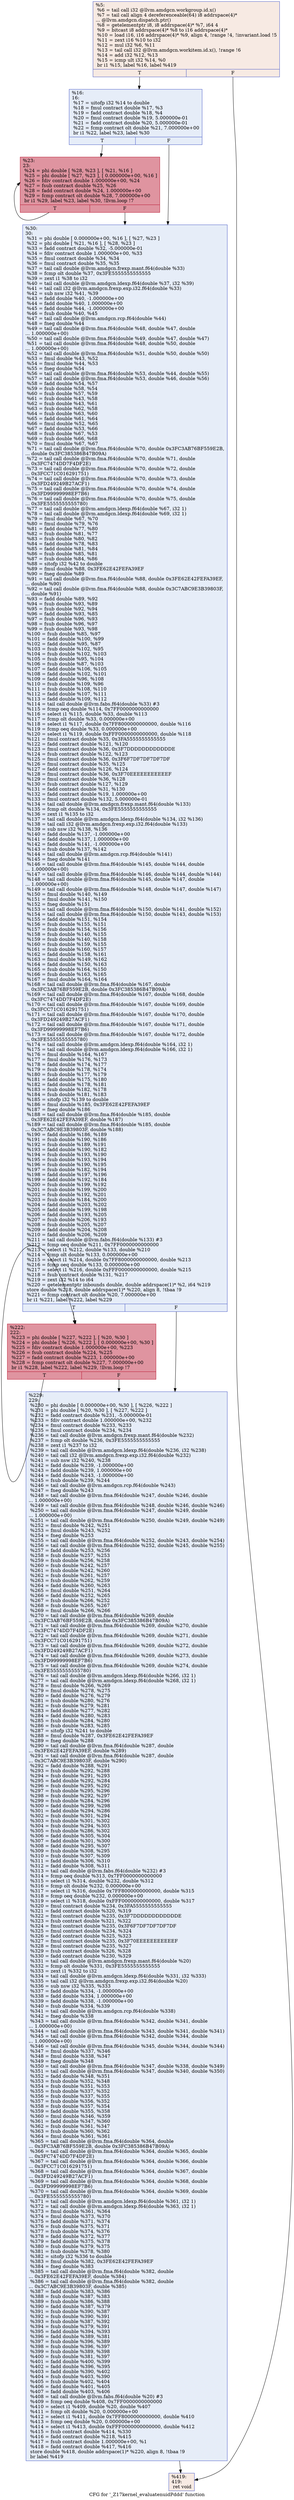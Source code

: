 digraph "CFG for '_Z17kernel_evaluatenuidPddd' function" {
	label="CFG for '_Z17kernel_evaluatenuidPddd' function";

	Node0x5e61470 [shape=record,color="#3d50c3ff", style=filled, fillcolor="#eed0c070",label="{%5:\l  %6 = tail call i32 @llvm.amdgcn.workgroup.id.x()\l  %7 = tail call align 4 dereferenceable(64) i8 addrspace(4)*\l... @llvm.amdgcn.dispatch.ptr()\l  %8 = getelementptr i8, i8 addrspace(4)* %7, i64 4\l  %9 = bitcast i8 addrspace(4)* %8 to i16 addrspace(4)*\l  %10 = load i16, i16 addrspace(4)* %9, align 4, !range !4, !invariant.load !5\l  %11 = zext i16 %10 to i32\l  %12 = mul i32 %6, %11\l  %13 = tail call i32 @llvm.amdgcn.workitem.id.x(), !range !6\l  %14 = add i32 %12, %13\l  %15 = icmp ult i32 %14, %0\l  br i1 %15, label %16, label %419\l|{<s0>T|<s1>F}}"];
	Node0x5e61470:s0 -> Node0x5e63300;
	Node0x5e61470:s1 -> Node0x5e63390;
	Node0x5e63300 [shape=record,color="#3d50c3ff", style=filled, fillcolor="#c7d7f070",label="{%16:\l16:                                               \l  %17 = uitofp i32 %14 to double\l  %18 = fmul contract double %17, %3\l  %19 = fadd contract double %18, %4\l  %20 = fmul contract double %19, 5.000000e-01\l  %21 = fadd contract double %20, 5.000000e-01\l  %22 = fcmp contract olt double %21, 7.000000e+00\l  br i1 %22, label %23, label %30\l|{<s0>T|<s1>F}}"];
	Node0x5e63300:s0 -> Node0x5e64300;
	Node0x5e63300:s1 -> Node0x5e64390;
	Node0x5e64300 [shape=record,color="#b70d28ff", style=filled, fillcolor="#b70d2870",label="{%23:\l23:                                               \l  %24 = phi double [ %28, %23 ], [ %21, %16 ]\l  %25 = phi double [ %27, %23 ], [ 0.000000e+00, %16 ]\l  %26 = fdiv contract double 1.000000e+00, %24\l  %27 = fsub contract double %25, %26\l  %28 = fadd contract double %24, 1.000000e+00\l  %29 = fcmp contract olt double %28, 7.000000e+00\l  br i1 %29, label %23, label %30, !llvm.loop !7\l|{<s0>T|<s1>F}}"];
	Node0x5e64300:s0 -> Node0x5e64300;
	Node0x5e64300:s1 -> Node0x5e64390;
	Node0x5e64390 [shape=record,color="#3d50c3ff", style=filled, fillcolor="#c7d7f070",label="{%30:\l30:                                               \l  %31 = phi double [ 0.000000e+00, %16 ], [ %27, %23 ]\l  %32 = phi double [ %21, %16 ], [ %28, %23 ]\l  %33 = fadd contract double %32, -5.000000e-01\l  %34 = fdiv contract double 1.000000e+00, %33\l  %35 = fmul contract double %34, %34\l  %36 = fmul contract double %35, %35\l  %37 = tail call double @llvm.amdgcn.frexp.mant.f64(double %33)\l  %38 = fcmp olt double %37, 0x3FE5555555555555\l  %39 = zext i1 %38 to i32\l  %40 = tail call double @llvm.amdgcn.ldexp.f64(double %37, i32 %39)\l  %41 = tail call i32 @llvm.amdgcn.frexp.exp.i32.f64(double %33)\l  %42 = sub nsw i32 %41, %39\l  %43 = fadd double %40, -1.000000e+00\l  %44 = fadd double %40, 1.000000e+00\l  %45 = fadd double %44, -1.000000e+00\l  %46 = fsub double %40, %45\l  %47 = tail call double @llvm.amdgcn.rcp.f64(double %44)\l  %48 = fneg double %44\l  %49 = tail call double @llvm.fma.f64(double %48, double %47, double\l... 1.000000e+00)\l  %50 = tail call double @llvm.fma.f64(double %49, double %47, double %47)\l  %51 = tail call double @llvm.fma.f64(double %48, double %50, double\l... 1.000000e+00)\l  %52 = tail call double @llvm.fma.f64(double %51, double %50, double %50)\l  %53 = fmul double %43, %52\l  %54 = fmul double %44, %53\l  %55 = fneg double %54\l  %56 = tail call double @llvm.fma.f64(double %53, double %44, double %55)\l  %57 = tail call double @llvm.fma.f64(double %53, double %46, double %56)\l  %58 = fadd double %54, %57\l  %59 = fsub double %58, %54\l  %60 = fsub double %57, %59\l  %61 = fsub double %43, %58\l  %62 = fsub double %43, %61\l  %63 = fsub double %62, %58\l  %64 = fsub double %63, %60\l  %65 = fadd double %61, %64\l  %66 = fmul double %52, %65\l  %67 = fadd double %53, %66\l  %68 = fsub double %67, %53\l  %69 = fsub double %66, %68\l  %70 = fmul double %67, %67\l  %71 = tail call double @llvm.fma.f64(double %70, double 0x3FC3AB76BF559E2B,\l... double 0x3FC385386B47B09A)\l  %72 = tail call double @llvm.fma.f64(double %70, double %71, double\l... 0x3FC7474DD7F4DF2E)\l  %73 = tail call double @llvm.fma.f64(double %70, double %72, double\l... 0x3FCC71C016291751)\l  %74 = tail call double @llvm.fma.f64(double %70, double %73, double\l... 0x3FD249249B27ACF1)\l  %75 = tail call double @llvm.fma.f64(double %70, double %74, double\l... 0x3FD99999998EF7B6)\l  %76 = tail call double @llvm.fma.f64(double %70, double %75, double\l... 0x3FE5555555555780)\l  %77 = tail call double @llvm.amdgcn.ldexp.f64(double %67, i32 1)\l  %78 = tail call double @llvm.amdgcn.ldexp.f64(double %69, i32 1)\l  %79 = fmul double %67, %70\l  %80 = fmul double %79, %76\l  %81 = fadd double %77, %80\l  %82 = fsub double %81, %77\l  %83 = fsub double %80, %82\l  %84 = fadd double %78, %83\l  %85 = fadd double %81, %84\l  %86 = fsub double %85, %81\l  %87 = fsub double %84, %86\l  %88 = sitofp i32 %42 to double\l  %89 = fmul double %88, 0x3FE62E42FEFA39EF\l  %90 = fneg double %89\l  %91 = tail call double @llvm.fma.f64(double %88, double 0x3FE62E42FEFA39EF,\l... double %90)\l  %92 = tail call double @llvm.fma.f64(double %88, double 0x3C7ABC9E3B39803F,\l... double %91)\l  %93 = fadd double %89, %92\l  %94 = fsub double %93, %89\l  %95 = fsub double %92, %94\l  %96 = fadd double %93, %85\l  %97 = fsub double %96, %93\l  %98 = fsub double %96, %97\l  %99 = fsub double %93, %98\l  %100 = fsub double %85, %97\l  %101 = fadd double %100, %99\l  %102 = fadd double %95, %87\l  %103 = fsub double %102, %95\l  %104 = fsub double %102, %103\l  %105 = fsub double %95, %104\l  %106 = fsub double %87, %103\l  %107 = fadd double %106, %105\l  %108 = fadd double %102, %101\l  %109 = fadd double %96, %108\l  %110 = fsub double %109, %96\l  %111 = fsub double %108, %110\l  %112 = fadd double %107, %111\l  %113 = fadd double %109, %112\l  %114 = tail call double @llvm.fabs.f64(double %33) #3\l  %115 = fcmp oeq double %114, 0x7FF0000000000000\l  %116 = select i1 %115, double %33, double %113\l  %117 = fcmp olt double %33, 0.000000e+00\l  %118 = select i1 %117, double 0x7FF8000000000000, double %116\l  %119 = fcmp oeq double %33, 0.000000e+00\l  %120 = select i1 %119, double 0xFFF0000000000000, double %118\l  %121 = fmul contract double %35, 0x3FA5555555555555\l  %122 = fadd contract double %121, %120\l  %123 = fmul contract double %36, 0x3F7DDDDDDDDDDDDE\l  %124 = fsub contract double %122, %123\l  %125 = fmul contract double %36, 0x3F6F7DF7DF7DF7DF\l  %126 = fmul contract double %35, %125\l  %127 = fadd contract double %126, %124\l  %128 = fmul contract double %36, 0x3F70EEEEEEEEEEEF\l  %129 = fmul contract double %36, %128\l  %130 = fsub contract double %127, %129\l  %131 = fadd contract double %31, %130\l  %132 = fadd contract double %19, 1.000000e+00\l  %133 = fmul contract double %132, 5.000000e-01\l  %134 = tail call double @llvm.amdgcn.frexp.mant.f64(double %133)\l  %135 = fcmp olt double %134, 0x3FE5555555555555\l  %136 = zext i1 %135 to i32\l  %137 = tail call double @llvm.amdgcn.ldexp.f64(double %134, i32 %136)\l  %138 = tail call i32 @llvm.amdgcn.frexp.exp.i32.f64(double %133)\l  %139 = sub nsw i32 %138, %136\l  %140 = fadd double %137, -1.000000e+00\l  %141 = fadd double %137, 1.000000e+00\l  %142 = fadd double %141, -1.000000e+00\l  %143 = fsub double %137, %142\l  %144 = tail call double @llvm.amdgcn.rcp.f64(double %141)\l  %145 = fneg double %141\l  %146 = tail call double @llvm.fma.f64(double %145, double %144, double\l... 1.000000e+00)\l  %147 = tail call double @llvm.fma.f64(double %146, double %144, double %144)\l  %148 = tail call double @llvm.fma.f64(double %145, double %147, double\l... 1.000000e+00)\l  %149 = tail call double @llvm.fma.f64(double %148, double %147, double %147)\l  %150 = fmul double %140, %149\l  %151 = fmul double %141, %150\l  %152 = fneg double %151\l  %153 = tail call double @llvm.fma.f64(double %150, double %141, double %152)\l  %154 = tail call double @llvm.fma.f64(double %150, double %143, double %153)\l  %155 = fadd double %151, %154\l  %156 = fsub double %155, %151\l  %157 = fsub double %154, %156\l  %158 = fsub double %140, %155\l  %159 = fsub double %140, %158\l  %160 = fsub double %159, %155\l  %161 = fsub double %160, %157\l  %162 = fadd double %158, %161\l  %163 = fmul double %149, %162\l  %164 = fadd double %150, %163\l  %165 = fsub double %164, %150\l  %166 = fsub double %163, %165\l  %167 = fmul double %164, %164\l  %168 = tail call double @llvm.fma.f64(double %167, double\l... 0x3FC3AB76BF559E2B, double 0x3FC385386B47B09A)\l  %169 = tail call double @llvm.fma.f64(double %167, double %168, double\l... 0x3FC7474DD7F4DF2E)\l  %170 = tail call double @llvm.fma.f64(double %167, double %169, double\l... 0x3FCC71C016291751)\l  %171 = tail call double @llvm.fma.f64(double %167, double %170, double\l... 0x3FD249249B27ACF1)\l  %172 = tail call double @llvm.fma.f64(double %167, double %171, double\l... 0x3FD99999998EF7B6)\l  %173 = tail call double @llvm.fma.f64(double %167, double %172, double\l... 0x3FE5555555555780)\l  %174 = tail call double @llvm.amdgcn.ldexp.f64(double %164, i32 1)\l  %175 = tail call double @llvm.amdgcn.ldexp.f64(double %166, i32 1)\l  %176 = fmul double %164, %167\l  %177 = fmul double %176, %173\l  %178 = fadd double %174, %177\l  %179 = fsub double %178, %174\l  %180 = fsub double %177, %179\l  %181 = fadd double %175, %180\l  %182 = fadd double %178, %181\l  %183 = fsub double %182, %178\l  %184 = fsub double %181, %183\l  %185 = sitofp i32 %139 to double\l  %186 = fmul double %185, 0x3FE62E42FEFA39EF\l  %187 = fneg double %186\l  %188 = tail call double @llvm.fma.f64(double %185, double\l... 0x3FE62E42FEFA39EF, double %187)\l  %189 = tail call double @llvm.fma.f64(double %185, double\l... 0x3C7ABC9E3B39803F, double %188)\l  %190 = fadd double %186, %189\l  %191 = fsub double %190, %186\l  %192 = fsub double %189, %191\l  %193 = fadd double %190, %182\l  %194 = fsub double %193, %190\l  %195 = fsub double %193, %194\l  %196 = fsub double %190, %195\l  %197 = fsub double %182, %194\l  %198 = fadd double %197, %196\l  %199 = fadd double %192, %184\l  %200 = fsub double %199, %192\l  %201 = fsub double %199, %200\l  %202 = fsub double %192, %201\l  %203 = fsub double %184, %200\l  %204 = fadd double %203, %202\l  %205 = fadd double %199, %198\l  %206 = fadd double %193, %205\l  %207 = fsub double %206, %193\l  %208 = fsub double %205, %207\l  %209 = fadd double %204, %208\l  %210 = fadd double %206, %209\l  %211 = tail call double @llvm.fabs.f64(double %133) #3\l  %212 = fcmp oeq double %211, 0x7FF0000000000000\l  %213 = select i1 %212, double %133, double %210\l  %214 = fcmp olt double %133, 0.000000e+00\l  %215 = select i1 %214, double 0x7FF8000000000000, double %213\l  %216 = fcmp oeq double %133, 0.000000e+00\l  %217 = select i1 %216, double 0xFFF0000000000000, double %215\l  %218 = fsub contract double %131, %217\l  %219 = zext i32 %14 to i64\l  %220 = getelementptr inbounds double, double addrspace(1)* %2, i64 %219\l  store double %218, double addrspace(1)* %220, align 8, !tbaa !9\l  %221 = fcmp contract olt double %20, 7.000000e+00\l  br i1 %221, label %222, label %229\l|{<s0>T|<s1>F}}"];
	Node0x5e64390:s0 -> Node0x5e6e2b0;
	Node0x5e64390:s1 -> Node0x5e6e340;
	Node0x5e6e2b0 [shape=record,color="#b70d28ff", style=filled, fillcolor="#b70d2870",label="{%222:\l222:                                              \l  %223 = phi double [ %227, %222 ], [ %20, %30 ]\l  %224 = phi double [ %226, %222 ], [ 0.000000e+00, %30 ]\l  %225 = fdiv contract double 1.000000e+00, %223\l  %226 = fsub contract double %224, %225\l  %227 = fadd contract double %223, 1.000000e+00\l  %228 = fcmp contract olt double %227, 7.000000e+00\l  br i1 %228, label %222, label %229, !llvm.loop !7\l|{<s0>T|<s1>F}}"];
	Node0x5e6e2b0:s0 -> Node0x5e6e2b0;
	Node0x5e6e2b0:s1 -> Node0x5e6e340;
	Node0x5e6e340 [shape=record,color="#3d50c3ff", style=filled, fillcolor="#c7d7f070",label="{%229:\l229:                                              \l  %230 = phi double [ 0.000000e+00, %30 ], [ %226, %222 ]\l  %231 = phi double [ %20, %30 ], [ %227, %222 ]\l  %232 = fadd contract double %231, -5.000000e-01\l  %233 = fdiv contract double 1.000000e+00, %232\l  %234 = fmul contract double %233, %233\l  %235 = fmul contract double %234, %234\l  %236 = tail call double @llvm.amdgcn.frexp.mant.f64(double %232)\l  %237 = fcmp olt double %236, 0x3FE5555555555555\l  %238 = zext i1 %237 to i32\l  %239 = tail call double @llvm.amdgcn.ldexp.f64(double %236, i32 %238)\l  %240 = tail call i32 @llvm.amdgcn.frexp.exp.i32.f64(double %232)\l  %241 = sub nsw i32 %240, %238\l  %242 = fadd double %239, -1.000000e+00\l  %243 = fadd double %239, 1.000000e+00\l  %244 = fadd double %243, -1.000000e+00\l  %245 = fsub double %239, %244\l  %246 = tail call double @llvm.amdgcn.rcp.f64(double %243)\l  %247 = fneg double %243\l  %248 = tail call double @llvm.fma.f64(double %247, double %246, double\l... 1.000000e+00)\l  %249 = tail call double @llvm.fma.f64(double %248, double %246, double %246)\l  %250 = tail call double @llvm.fma.f64(double %247, double %249, double\l... 1.000000e+00)\l  %251 = tail call double @llvm.fma.f64(double %250, double %249, double %249)\l  %252 = fmul double %242, %251\l  %253 = fmul double %243, %252\l  %254 = fneg double %253\l  %255 = tail call double @llvm.fma.f64(double %252, double %243, double %254)\l  %256 = tail call double @llvm.fma.f64(double %252, double %245, double %255)\l  %257 = fadd double %253, %256\l  %258 = fsub double %257, %253\l  %259 = fsub double %256, %258\l  %260 = fsub double %242, %257\l  %261 = fsub double %242, %260\l  %262 = fsub double %261, %257\l  %263 = fsub double %262, %259\l  %264 = fadd double %260, %263\l  %265 = fmul double %251, %264\l  %266 = fadd double %252, %265\l  %267 = fsub double %266, %252\l  %268 = fsub double %265, %267\l  %269 = fmul double %266, %266\l  %270 = tail call double @llvm.fma.f64(double %269, double\l... 0x3FC3AB76BF559E2B, double 0x3FC385386B47B09A)\l  %271 = tail call double @llvm.fma.f64(double %269, double %270, double\l... 0x3FC7474DD7F4DF2E)\l  %272 = tail call double @llvm.fma.f64(double %269, double %271, double\l... 0x3FCC71C016291751)\l  %273 = tail call double @llvm.fma.f64(double %269, double %272, double\l... 0x3FD249249B27ACF1)\l  %274 = tail call double @llvm.fma.f64(double %269, double %273, double\l... 0x3FD99999998EF7B6)\l  %275 = tail call double @llvm.fma.f64(double %269, double %274, double\l... 0x3FE5555555555780)\l  %276 = tail call double @llvm.amdgcn.ldexp.f64(double %266, i32 1)\l  %277 = tail call double @llvm.amdgcn.ldexp.f64(double %268, i32 1)\l  %278 = fmul double %266, %269\l  %279 = fmul double %278, %275\l  %280 = fadd double %276, %279\l  %281 = fsub double %280, %276\l  %282 = fsub double %279, %281\l  %283 = fadd double %277, %282\l  %284 = fadd double %280, %283\l  %285 = fsub double %284, %280\l  %286 = fsub double %283, %285\l  %287 = sitofp i32 %241 to double\l  %288 = fmul double %287, 0x3FE62E42FEFA39EF\l  %289 = fneg double %288\l  %290 = tail call double @llvm.fma.f64(double %287, double\l... 0x3FE62E42FEFA39EF, double %289)\l  %291 = tail call double @llvm.fma.f64(double %287, double\l... 0x3C7ABC9E3B39803F, double %290)\l  %292 = fadd double %288, %291\l  %293 = fsub double %292, %288\l  %294 = fsub double %291, %293\l  %295 = fadd double %292, %284\l  %296 = fsub double %295, %292\l  %297 = fsub double %295, %296\l  %298 = fsub double %292, %297\l  %299 = fsub double %284, %296\l  %300 = fadd double %299, %298\l  %301 = fadd double %294, %286\l  %302 = fsub double %301, %294\l  %303 = fsub double %301, %302\l  %304 = fsub double %294, %303\l  %305 = fsub double %286, %302\l  %306 = fadd double %305, %304\l  %307 = fadd double %301, %300\l  %308 = fadd double %295, %307\l  %309 = fsub double %308, %295\l  %310 = fsub double %307, %309\l  %311 = fadd double %306, %310\l  %312 = fadd double %308, %311\l  %313 = tail call double @llvm.fabs.f64(double %232) #3\l  %314 = fcmp oeq double %313, 0x7FF0000000000000\l  %315 = select i1 %314, double %232, double %312\l  %316 = fcmp olt double %232, 0.000000e+00\l  %317 = select i1 %316, double 0x7FF8000000000000, double %315\l  %318 = fcmp oeq double %232, 0.000000e+00\l  %319 = select i1 %318, double 0xFFF0000000000000, double %317\l  %320 = fmul contract double %234, 0x3FA5555555555555\l  %321 = fadd contract double %320, %319\l  %322 = fmul contract double %235, 0x3F7DDDDDDDDDDDDE\l  %323 = fsub contract double %321, %322\l  %324 = fmul contract double %235, 0x3F6F7DF7DF7DF7DF\l  %325 = fmul contract double %234, %324\l  %326 = fadd contract double %325, %323\l  %327 = fmul contract double %235, 0x3F70EEEEEEEEEEEF\l  %328 = fmul contract double %235, %327\l  %329 = fsub contract double %326, %328\l  %330 = fadd contract double %230, %329\l  %331 = tail call double @llvm.amdgcn.frexp.mant.f64(double %20)\l  %332 = fcmp olt double %331, 0x3FE5555555555555\l  %333 = zext i1 %332 to i32\l  %334 = tail call double @llvm.amdgcn.ldexp.f64(double %331, i32 %333)\l  %335 = tail call i32 @llvm.amdgcn.frexp.exp.i32.f64(double %20)\l  %336 = sub nsw i32 %335, %333\l  %337 = fadd double %334, -1.000000e+00\l  %338 = fadd double %334, 1.000000e+00\l  %339 = fadd double %338, -1.000000e+00\l  %340 = fsub double %334, %339\l  %341 = tail call double @llvm.amdgcn.rcp.f64(double %338)\l  %342 = fneg double %338\l  %343 = tail call double @llvm.fma.f64(double %342, double %341, double\l... 1.000000e+00)\l  %344 = tail call double @llvm.fma.f64(double %343, double %341, double %341)\l  %345 = tail call double @llvm.fma.f64(double %342, double %344, double\l... 1.000000e+00)\l  %346 = tail call double @llvm.fma.f64(double %345, double %344, double %344)\l  %347 = fmul double %337, %346\l  %348 = fmul double %338, %347\l  %349 = fneg double %348\l  %350 = tail call double @llvm.fma.f64(double %347, double %338, double %349)\l  %351 = tail call double @llvm.fma.f64(double %347, double %340, double %350)\l  %352 = fadd double %348, %351\l  %353 = fsub double %352, %348\l  %354 = fsub double %351, %353\l  %355 = fsub double %337, %352\l  %356 = fsub double %337, %355\l  %357 = fsub double %356, %352\l  %358 = fsub double %357, %354\l  %359 = fadd double %355, %358\l  %360 = fmul double %346, %359\l  %361 = fadd double %347, %360\l  %362 = fsub double %361, %347\l  %363 = fsub double %360, %362\l  %364 = fmul double %361, %361\l  %365 = tail call double @llvm.fma.f64(double %364, double\l... 0x3FC3AB76BF559E2B, double 0x3FC385386B47B09A)\l  %366 = tail call double @llvm.fma.f64(double %364, double %365, double\l... 0x3FC7474DD7F4DF2E)\l  %367 = tail call double @llvm.fma.f64(double %364, double %366, double\l... 0x3FCC71C016291751)\l  %368 = tail call double @llvm.fma.f64(double %364, double %367, double\l... 0x3FD249249B27ACF1)\l  %369 = tail call double @llvm.fma.f64(double %364, double %368, double\l... 0x3FD99999998EF7B6)\l  %370 = tail call double @llvm.fma.f64(double %364, double %369, double\l... 0x3FE5555555555780)\l  %371 = tail call double @llvm.amdgcn.ldexp.f64(double %361, i32 1)\l  %372 = tail call double @llvm.amdgcn.ldexp.f64(double %363, i32 1)\l  %373 = fmul double %361, %364\l  %374 = fmul double %373, %370\l  %375 = fadd double %371, %374\l  %376 = fsub double %375, %371\l  %377 = fsub double %374, %376\l  %378 = fadd double %372, %377\l  %379 = fadd double %375, %378\l  %380 = fsub double %379, %375\l  %381 = fsub double %378, %380\l  %382 = sitofp i32 %336 to double\l  %383 = fmul double %382, 0x3FE62E42FEFA39EF\l  %384 = fneg double %383\l  %385 = tail call double @llvm.fma.f64(double %382, double\l... 0x3FE62E42FEFA39EF, double %384)\l  %386 = tail call double @llvm.fma.f64(double %382, double\l... 0x3C7ABC9E3B39803F, double %385)\l  %387 = fadd double %383, %386\l  %388 = fsub double %387, %383\l  %389 = fsub double %386, %388\l  %390 = fadd double %387, %379\l  %391 = fsub double %390, %387\l  %392 = fsub double %390, %391\l  %393 = fsub double %387, %392\l  %394 = fsub double %379, %391\l  %395 = fadd double %394, %393\l  %396 = fadd double %389, %381\l  %397 = fsub double %396, %389\l  %398 = fsub double %396, %397\l  %399 = fsub double %389, %398\l  %400 = fsub double %381, %397\l  %401 = fadd double %400, %399\l  %402 = fadd double %396, %395\l  %403 = fadd double %390, %402\l  %404 = fsub double %403, %390\l  %405 = fsub double %402, %404\l  %406 = fadd double %401, %405\l  %407 = fadd double %403, %406\l  %408 = tail call double @llvm.fabs.f64(double %20) #3\l  %409 = fcmp oeq double %408, 0x7FF0000000000000\l  %410 = select i1 %409, double %20, double %407\l  %411 = fcmp olt double %20, 0.000000e+00\l  %412 = select i1 %411, double 0x7FF8000000000000, double %410\l  %413 = fcmp oeq double %20, 0.000000e+00\l  %414 = select i1 %413, double 0xFFF0000000000000, double %412\l  %415 = fsub contract double %414, %330\l  %416 = fadd contract double %218, %415\l  %417 = fsub contract double 1.000000e+00, %1\l  %418 = fadd contract double %417, %416\l  store double %418, double addrspace(1)* %220, align 8, !tbaa !9\l  br label %419\l}"];
	Node0x5e6e340 -> Node0x5e63390;
	Node0x5e63390 [shape=record,color="#3d50c3ff", style=filled, fillcolor="#eed0c070",label="{%419:\l419:                                              \l  ret void\l}"];
}

